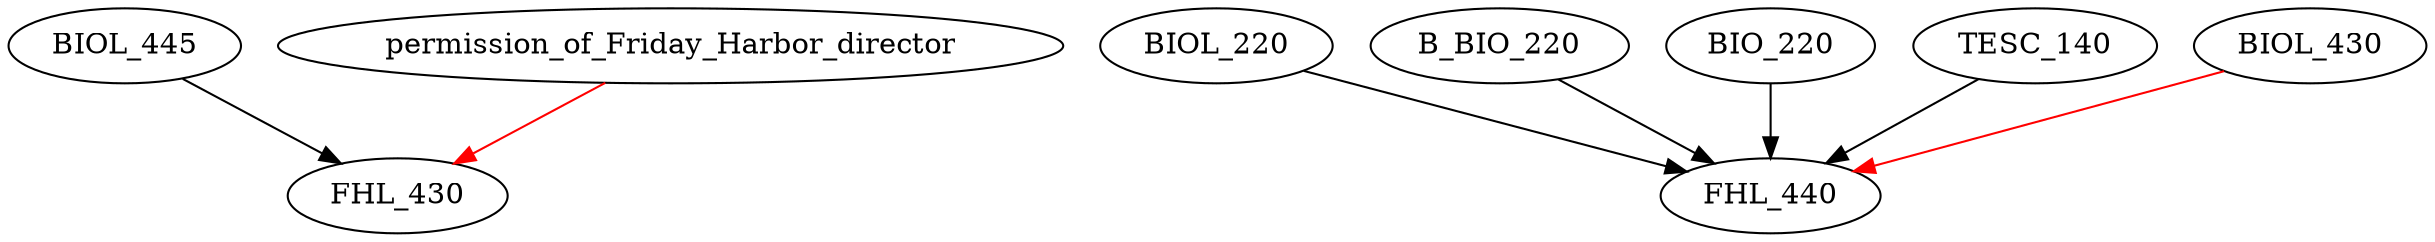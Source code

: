 digraph G {
    edge [color=black];
    BIOL_445 -> FHL_430;
    edge [color=red];
    permission_of_Friday_Harbor_director -> FHL_430;
    edge [color=black];
    BIOL_220 -> FHL_440;
    B_BIO_220 -> FHL_440;
    BIO_220 -> FHL_440;
    TESC_140 -> FHL_440;
    edge [color=red];
    BIOL_430 -> FHL_440;
}
